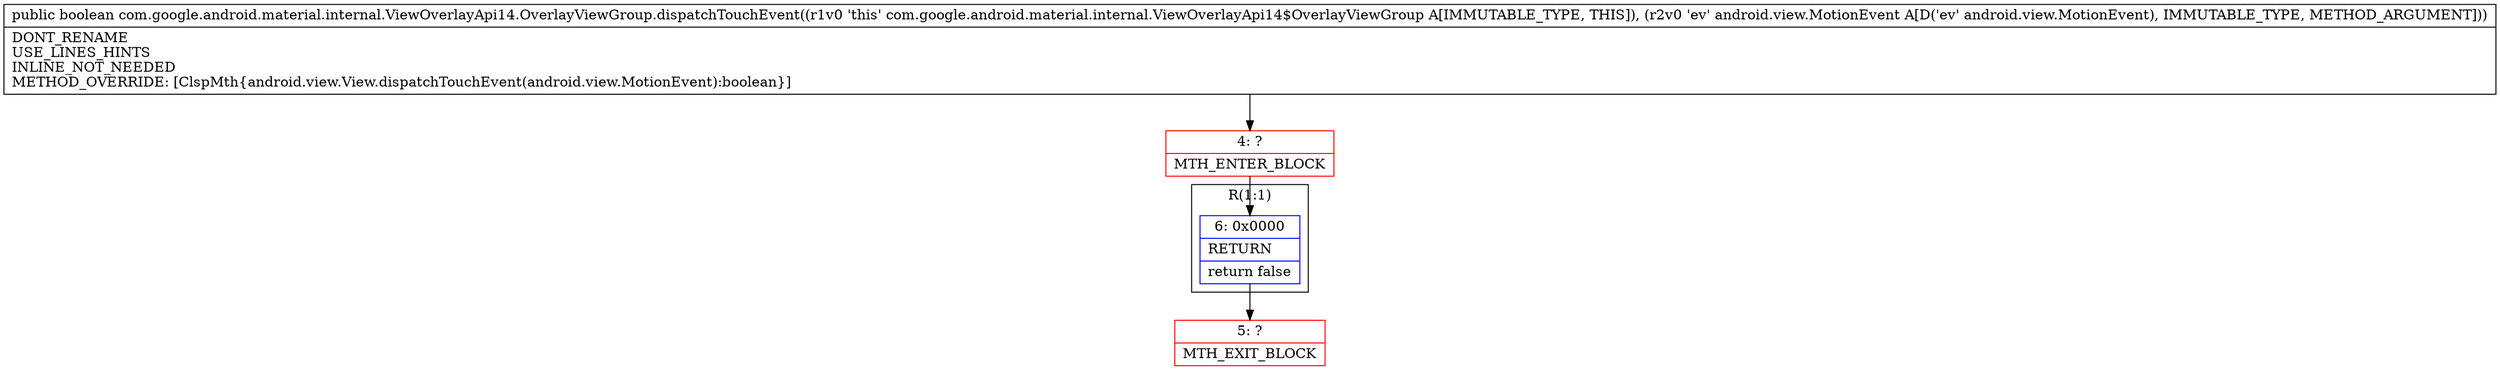 digraph "CFG forcom.google.android.material.internal.ViewOverlayApi14.OverlayViewGroup.dispatchTouchEvent(Landroid\/view\/MotionEvent;)Z" {
subgraph cluster_Region_1038726816 {
label = "R(1:1)";
node [shape=record,color=blue];
Node_6 [shape=record,label="{6\:\ 0x0000|RETURN\l|return false\l}"];
}
Node_4 [shape=record,color=red,label="{4\:\ ?|MTH_ENTER_BLOCK\l}"];
Node_5 [shape=record,color=red,label="{5\:\ ?|MTH_EXIT_BLOCK\l}"];
MethodNode[shape=record,label="{public boolean com.google.android.material.internal.ViewOverlayApi14.OverlayViewGroup.dispatchTouchEvent((r1v0 'this' com.google.android.material.internal.ViewOverlayApi14$OverlayViewGroup A[IMMUTABLE_TYPE, THIS]), (r2v0 'ev' android.view.MotionEvent A[D('ev' android.view.MotionEvent), IMMUTABLE_TYPE, METHOD_ARGUMENT]))  | DONT_RENAME\lUSE_LINES_HINTS\lINLINE_NOT_NEEDED\lMETHOD_OVERRIDE: [ClspMth\{android.view.View.dispatchTouchEvent(android.view.MotionEvent):boolean\}]\l}"];
MethodNode -> Node_4;Node_6 -> Node_5;
Node_4 -> Node_6;
}

